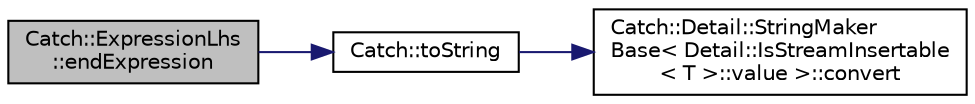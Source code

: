 digraph "Catch::ExpressionLhs::endExpression"
{
  edge [fontname="Helvetica",fontsize="10",labelfontname="Helvetica",labelfontsize="10"];
  node [fontname="Helvetica",fontsize="10",shape=record];
  rankdir="LR";
  Node1 [label="Catch::ExpressionLhs\l::endExpression",height=0.2,width=0.4,color="black", fillcolor="grey75", style="filled" fontcolor="black"];
  Node1 -> Node2 [color="midnightblue",fontsize="10",style="solid",fontname="Helvetica"];
  Node2 [label="Catch::toString",height=0.2,width=0.4,color="black", fillcolor="white", style="filled",URL="$namespace_catch.html#a386cb19a84b12339486771ad143a95ae",tooltip="converts any type to a string "];
  Node2 -> Node3 [color="midnightblue",fontsize="10",style="solid",fontname="Helvetica"];
  Node3 [label="Catch::Detail::StringMaker\lBase\< Detail::IsStreamInsertable\l\< T \>::value \>::convert",height=0.2,width=0.4,color="black", fillcolor="white", style="filled",URL="$struct_catch_1_1_detail_1_1_string_maker_base.html#a8eb9f635dc413a5758e22614bafaf1a3"];
}
